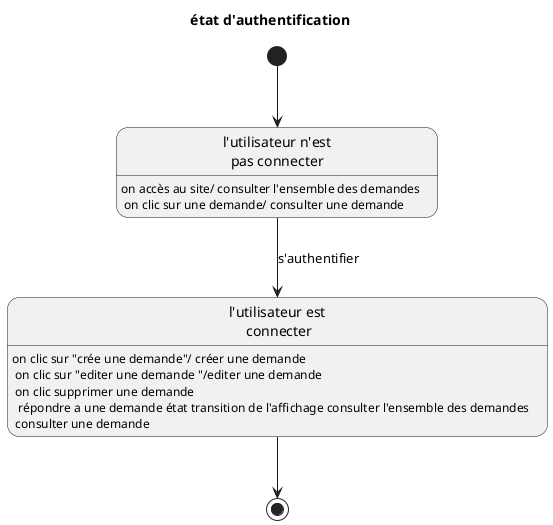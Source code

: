 @startuml état d'authentification
title état d'authentification

state S1 as "l'utilisateur n'est\npas connecter"
S1 : on accès au site/ consulter l'ensemble des demandes \n on clic sur une demande/ consulter une demande
state S2 as "l'utilisateur est\n connecter"
S2 : on clic sur "crée une demande"/ créer une demande \n on clic sur "editer une demande "/editer une demande \n on clic supprimer une demande \n  répondre a une demande état transition de l'affichage consulter l'ensemble des demandes \n consulter une demande


[*] --> S1
S1  --> S2 : s'authentifier
S2  --> [*]

@enduml